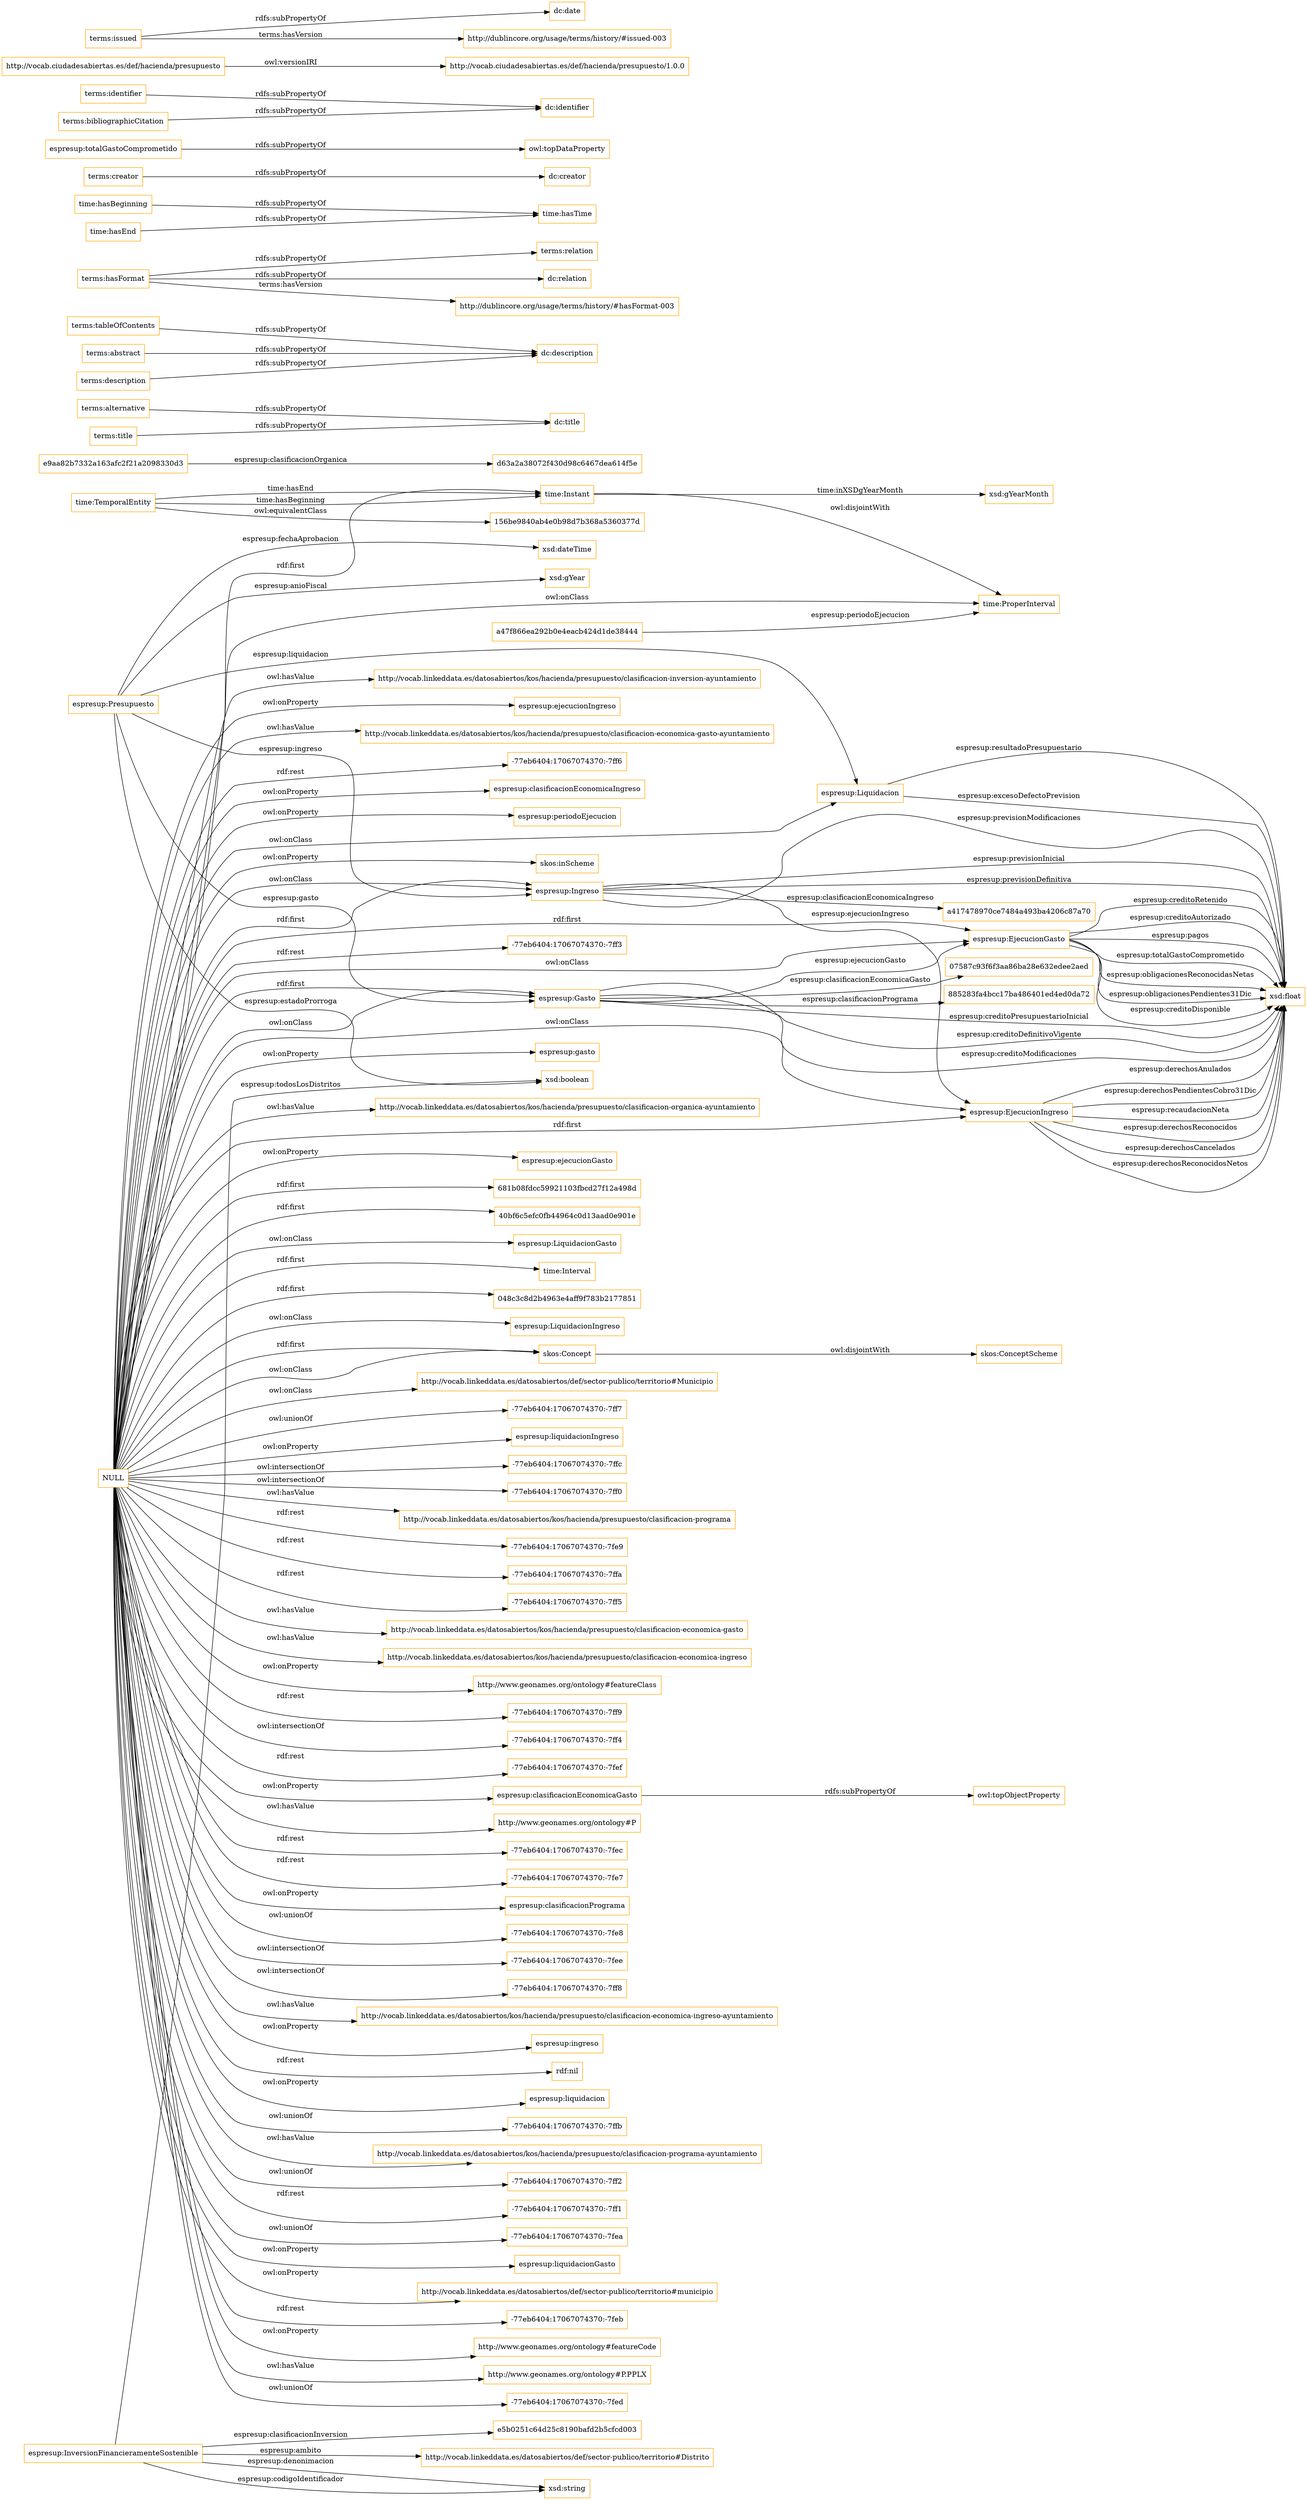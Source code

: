 digraph ar2dtool_diagram { 
rankdir=LR;
size="1501"
node [shape = rectangle, color="orange"]; "a417478970ce7484a493ba4206c87a70" "885283fa4bcc17ba486401ed4ed0da72" "a47f866ea292b0e4eacb424d1de38444" "espresup:EjecucionGasto" "espresup:InversionFinancieramenteSostenible" "07587c93f6f3aa86ba28e632edee2aed" "time:ProperInterval" "e9aa82b7332a163afc2f21a2098330d3" "681b08fdcc59921103fbcd27f12a498d" "e5b0251c64d25c8190bafd2b5cfcd003" "40bf6c5efc0fb44964c0d13aad0e901e" "espresup:Gasto" "espresup:LiquidacionGasto" "time:Interval" "048c3c8d2b4963e4aff9f783b2177851" "skos:ConceptScheme" "espresup:Liquidacion" "156be9840ab4e0b98d7b368a5360377d" "time:TemporalEntity" "espresup:Ingreso" "espresup:LiquidacionIngreso" "http://vocab.linkeddata.es/datosabiertos/def/sector-publico/territorio#Distrito" "espresup:Presupuesto" "skos:Concept" "http://vocab.linkeddata.es/datosabiertos/def/sector-publico/territorio#Municipio" "espresup:EjecucionIngreso" "d63a2a38072f430d98c6467dea614f5e" "time:Instant" ; /*classes style*/
	"terms:alternative" -> "dc:title" [ label = "rdfs:subPropertyOf" ];
	"terms:tableOfContents" -> "dc:description" [ label = "rdfs:subPropertyOf" ];
	"time:Instant" -> "time:ProperInterval" [ label = "owl:disjointWith" ];
	"terms:hasFormat" -> "terms:relation" [ label = "rdfs:subPropertyOf" ];
	"terms:hasFormat" -> "dc:relation" [ label = "rdfs:subPropertyOf" ];
	"terms:hasFormat" -> "http://dublincore.org/usage/terms/history/#hasFormat-003" [ label = "terms:hasVersion" ];
	"time:hasBeginning" -> "time:hasTime" [ label = "rdfs:subPropertyOf" ];
	"terms:creator" -> "dc:creator" [ label = "rdfs:subPropertyOf" ];
	"terms:title" -> "dc:title" [ label = "rdfs:subPropertyOf" ];
	"espresup:totalGastoComprometido" -> "owl:topDataProperty" [ label = "rdfs:subPropertyOf" ];
	"terms:abstract" -> "dc:description" [ label = "rdfs:subPropertyOf" ];
	"skos:Concept" -> "skos:ConceptScheme" [ label = "owl:disjointWith" ];
	"terms:identifier" -> "dc:identifier" [ label = "rdfs:subPropertyOf" ];
	"NULL" -> "-77eb6404:17067074370:-7ff7" [ label = "owl:unionOf" ];
	"NULL" -> "espresup:liquidacionIngreso" [ label = "owl:onProperty" ];
	"NULL" -> "espresup:Ingreso" [ label = "owl:onClass" ];
	"NULL" -> "681b08fdcc59921103fbcd27f12a498d" [ label = "rdf:first" ];
	"NULL" -> "-77eb6404:17067074370:-7ffc" [ label = "owl:intersectionOf" ];
	"NULL" -> "-77eb6404:17067074370:-7ff0" [ label = "owl:intersectionOf" ];
	"NULL" -> "http://vocab.linkeddata.es/datosabiertos/kos/hacienda/presupuesto/clasificacion-programa" [ label = "owl:hasValue" ];
	"NULL" -> "skos:Concept" [ label = "rdf:first" ];
	"NULL" -> "-77eb6404:17067074370:-7fe9" [ label = "rdf:rest" ];
	"NULL" -> "espresup:EjecucionIngreso" [ label = "rdf:first" ];
	"NULL" -> "-77eb6404:17067074370:-7ffa" [ label = "rdf:rest" ];
	"NULL" -> "-77eb6404:17067074370:-7ff5" [ label = "rdf:rest" ];
	"NULL" -> "http://vocab.linkeddata.es/datosabiertos/kos/hacienda/presupuesto/clasificacion-economica-gasto" [ label = "owl:hasValue" ];
	"NULL" -> "http://vocab.linkeddata.es/datosabiertos/kos/hacienda/presupuesto/clasificacion-economica-ingreso" [ label = "owl:hasValue" ];
	"NULL" -> "http://www.geonames.org/ontology#featureClass" [ label = "owl:onProperty" ];
	"NULL" -> "espresup:EjecucionGasto" [ label = "rdf:first" ];
	"NULL" -> "-77eb6404:17067074370:-7ff9" [ label = "rdf:rest" ];
	"NULL" -> "-77eb6404:17067074370:-7ff4" [ label = "owl:intersectionOf" ];
	"NULL" -> "espresup:LiquidacionGasto" [ label = "owl:onClass" ];
	"NULL" -> "-77eb6404:17067074370:-7fef" [ label = "rdf:rest" ];
	"NULL" -> "espresup:EjecucionIngreso" [ label = "owl:onClass" ];
	"NULL" -> "espresup:clasificacionEconomicaGasto" [ label = "owl:onProperty" ];
	"NULL" -> "http://www.geonames.org/ontology#P" [ label = "owl:hasValue" ];
	"NULL" -> "-77eb6404:17067074370:-7fec" [ label = "rdf:rest" ];
	"NULL" -> "-77eb6404:17067074370:-7fe7" [ label = "rdf:rest" ];
	"NULL" -> "espresup:clasificacionPrograma" [ label = "owl:onProperty" ];
	"NULL" -> "espresup:Gasto" [ label = "rdf:first" ];
	"NULL" -> "-77eb6404:17067074370:-7fe8" [ label = "owl:unionOf" ];
	"NULL" -> "-77eb6404:17067074370:-7fee" [ label = "owl:intersectionOf" ];
	"NULL" -> "espresup:Ingreso" [ label = "rdf:first" ];
	"NULL" -> "-77eb6404:17067074370:-7ff8" [ label = "owl:intersectionOf" ];
	"NULL" -> "http://vocab.linkeddata.es/datosabiertos/kos/hacienda/presupuesto/clasificacion-economica-ingreso-ayuntamiento" [ label = "owl:hasValue" ];
	"NULL" -> "espresup:ingreso" [ label = "owl:onProperty" ];
	"NULL" -> "rdf:nil" [ label = "rdf:rest" ];
	"NULL" -> "espresup:liquidacion" [ label = "owl:onProperty" ];
	"NULL" -> "-77eb6404:17067074370:-7ffb" [ label = "owl:unionOf" ];
	"NULL" -> "http://vocab.linkeddata.es/datosabiertos/kos/hacienda/presupuesto/clasificacion-programa-ayuntamiento" [ label = "owl:hasValue" ];
	"NULL" -> "-77eb6404:17067074370:-7ff2" [ label = "owl:unionOf" ];
	"NULL" -> "-77eb6404:17067074370:-7ff1" [ label = "rdf:rest" ];
	"NULL" -> "espresup:LiquidacionIngreso" [ label = "owl:onClass" ];
	"NULL" -> "-77eb6404:17067074370:-7fea" [ label = "owl:unionOf" ];
	"NULL" -> "espresup:liquidacionGasto" [ label = "owl:onProperty" ];
	"NULL" -> "http://vocab.linkeddata.es/datosabiertos/def/sector-publico/territorio#municipio" [ label = "owl:onProperty" ];
	"NULL" -> "-77eb6404:17067074370:-7feb" [ label = "rdf:rest" ];
	"NULL" -> "http://www.geonames.org/ontology#featureCode" [ label = "owl:onProperty" ];
	"NULL" -> "http://vocab.linkeddata.es/datosabiertos/def/sector-publico/territorio#Municipio" [ label = "owl:onClass" ];
	"NULL" -> "time:ProperInterval" [ label = "owl:onClass" ];
	"NULL" -> "http://www.geonames.org/ontology#P.PPLX" [ label = "owl:hasValue" ];
	"NULL" -> "espresup:EjecucionGasto" [ label = "owl:onClass" ];
	"NULL" -> "-77eb6404:17067074370:-7fed" [ label = "owl:unionOf" ];
	"NULL" -> "espresup:Liquidacion" [ label = "owl:onClass" ];
	"NULL" -> "http://vocab.linkeddata.es/datosabiertos/kos/hacienda/presupuesto/clasificacion-inversion-ayuntamiento" [ label = "owl:hasValue" ];
	"NULL" -> "espresup:ejecucionIngreso" [ label = "owl:onProperty" ];
	"NULL" -> "http://vocab.linkeddata.es/datosabiertos/kos/hacienda/presupuesto/clasificacion-economica-gasto-ayuntamiento" [ label = "owl:hasValue" ];
	"NULL" -> "40bf6c5efc0fb44964c0d13aad0e901e" [ label = "rdf:first" ];
	"NULL" -> "-77eb6404:17067074370:-7ff6" [ label = "rdf:rest" ];
	"NULL" -> "espresup:clasificacionEconomicaIngreso" [ label = "owl:onProperty" ];
	"NULL" -> "skos:Concept" [ label = "owl:onClass" ];
	"NULL" -> "espresup:periodoEjecucion" [ label = "owl:onProperty" ];
	"NULL" -> "048c3c8d2b4963e4aff9f783b2177851" [ label = "rdf:first" ];
	"NULL" -> "skos:inScheme" [ label = "owl:onProperty" ];
	"NULL" -> "-77eb6404:17067074370:-7ff3" [ label = "rdf:rest" ];
	"NULL" -> "espresup:gasto" [ label = "owl:onProperty" ];
	"NULL" -> "time:Interval" [ label = "rdf:first" ];
	"NULL" -> "espresup:Gasto" [ label = "owl:onClass" ];
	"NULL" -> "time:Instant" [ label = "rdf:first" ];
	"NULL" -> "http://vocab.linkeddata.es/datosabiertos/kos/hacienda/presupuesto/clasificacion-organica-ayuntamiento" [ label = "owl:hasValue" ];
	"NULL" -> "espresup:ejecucionGasto" [ label = "owl:onProperty" ];
	"http://vocab.ciudadesabiertas.es/def/hacienda/presupuesto" -> "http://vocab.ciudadesabiertas.es/def/hacienda/presupuesto/1.0.0" [ label = "owl:versionIRI" ];
	"time:TemporalEntity" -> "156be9840ab4e0b98d7b368a5360377d" [ label = "owl:equivalentClass" ];
	"espresup:clasificacionEconomicaGasto" -> "owl:topObjectProperty" [ label = "rdfs:subPropertyOf" ];
	"time:hasEnd" -> "time:hasTime" [ label = "rdfs:subPropertyOf" ];
	"terms:issued" -> "dc:date" [ label = "rdfs:subPropertyOf" ];
	"terms:issued" -> "http://dublincore.org/usage/terms/history/#issued-003" [ label = "terms:hasVersion" ];
	"terms:bibliographicCitation" -> "dc:identifier" [ label = "rdfs:subPropertyOf" ];
	"terms:description" -> "dc:description" [ label = "rdfs:subPropertyOf" ];
	"espresup:InversionFinancieramenteSostenible" -> "xsd:string" [ label = "espresup:denonimacion" ];
	"e9aa82b7332a163afc2f21a2098330d3" -> "d63a2a38072f430d98c6467dea614f5e" [ label = "espresup:clasificacionOrganica" ];
	"time:TemporalEntity" -> "time:Instant" [ label = "time:hasEnd" ];
	"espresup:InversionFinancieramenteSostenible" -> "xsd:string" [ label = "espresup:codigoIdentificador" ];
	"espresup:Presupuesto" -> "espresup:Ingreso" [ label = "espresup:ingreso" ];
	"espresup:InversionFinancieramenteSostenible" -> "http://vocab.linkeddata.es/datosabiertos/def/sector-publico/territorio#Distrito" [ label = "espresup:ambito" ];
	"espresup:EjecucionIngreso" -> "xsd:float" [ label = "espresup:derechosReconocidos" ];
	"time:TemporalEntity" -> "time:Instant" [ label = "time:hasBeginning" ];
	"espresup:Gasto" -> "07587c93f6f3aa86ba28e632edee2aed" [ label = "espresup:clasificacionEconomicaGasto" ];
	"espresup:InversionFinancieramenteSostenible" -> "xsd:boolean" [ label = "espresup:todosLosDistritos" ];
	"espresup:Presupuesto" -> "xsd:boolean" [ label = "espresup:estadoProrroga" ];
	"espresup:EjecucionGasto" -> "xsd:float" [ label = "espresup:pagos" ];
	"espresup:Gasto" -> "xsd:float" [ label = "espresup:creditoPresupuestarioInicial" ];
	"espresup:Gasto" -> "espresup:EjecucionGasto" [ label = "espresup:ejecucionGasto" ];
	"espresup:Presupuesto" -> "xsd:dateTime" [ label = "espresup:fechaAprobacion" ];
	"espresup:EjecucionGasto" -> "xsd:float" [ label = "espresup:totalGastoComprometido" ];
	"espresup:Ingreso" -> "a417478970ce7484a493ba4206c87a70" [ label = "espresup:clasificacionEconomicaIngreso" ];
	"espresup:EjecucionGasto" -> "xsd:float" [ label = "espresup:obligacionesReconocidasNetas" ];
	"espresup:EjecucionGasto" -> "xsd:float" [ label = "espresup:obligacionesPendientes31Dic" ];
	"a47f866ea292b0e4eacb424d1de38444" -> "time:ProperInterval" [ label = "espresup:periodoEjecucion" ];
	"espresup:Gasto" -> "885283fa4bcc17ba486401ed4ed0da72" [ label = "espresup:clasificacionPrograma" ];
	"espresup:Ingreso" -> "espresup:EjecucionIngreso" [ label = "espresup:ejecucionIngreso" ];
	"espresup:EjecucionIngreso" -> "xsd:float" [ label = "espresup:derechosCancelados" ];
	"espresup:Liquidacion" -> "xsd:float" [ label = "espresup:excesoDefectoPrevision" ];
	"espresup:Ingreso" -> "xsd:float" [ label = "espresup:previsionModificaciones" ];
	"espresup:EjecucionIngreso" -> "xsd:float" [ label = "espresup:derechosReconocidosNetos" ];
	"espresup:Presupuesto" -> "espresup:Gasto" [ label = "espresup:gasto" ];
	"espresup:Ingreso" -> "xsd:float" [ label = "espresup:previsionInicial" ];
	"espresup:EjecucionGasto" -> "xsd:float" [ label = "espresup:creditoDisponible" ];
	"espresup:Gasto" -> "xsd:float" [ label = "espresup:creditoDefinitivoVigente" ];
	"espresup:Ingreso" -> "xsd:float" [ label = "espresup:previsionDefinitiva" ];
	"espresup:Gasto" -> "xsd:float" [ label = "espresup:creditoModificaciones" ];
	"espresup:EjecucionIngreso" -> "xsd:float" [ label = "espresup:derechosAnulados" ];
	"espresup:EjecucionIngreso" -> "xsd:float" [ label = "espresup:derechosPendientesCobro31Dic" ];
	"espresup:Liquidacion" -> "xsd:float" [ label = "espresup:resultadoPresupuestario" ];
	"espresup:EjecucionIngreso" -> "xsd:float" [ label = "espresup:recaudacionNeta" ];
	"espresup:InversionFinancieramenteSostenible" -> "e5b0251c64d25c8190bafd2b5cfcd003" [ label = "espresup:clasificacionInversion" ];
	"espresup:EjecucionGasto" -> "xsd:float" [ label = "espresup:creditoRetenido" ];
	"espresup:EjecucionGasto" -> "xsd:float" [ label = "espresup:creditoAutorizado" ];
	"time:Instant" -> "xsd:gYearMonth" [ label = "time:inXSDgYearMonth" ];
	"espresup:Presupuesto" -> "espresup:Liquidacion" [ label = "espresup:liquidacion" ];
	"espresup:Presupuesto" -> "xsd:gYear" [ label = "espresup:anioFiscal" ];

}
